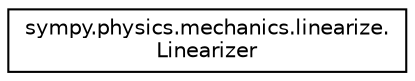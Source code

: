 digraph "Graphical Class Hierarchy"
{
 // LATEX_PDF_SIZE
  edge [fontname="Helvetica",fontsize="10",labelfontname="Helvetica",labelfontsize="10"];
  node [fontname="Helvetica",fontsize="10",shape=record];
  rankdir="LR";
  Node0 [label="sympy.physics.mechanics.linearize.\lLinearizer",height=0.2,width=0.4,color="black", fillcolor="white", style="filled",URL="$classsympy_1_1physics_1_1mechanics_1_1linearize_1_1Linearizer.html",tooltip=" "];
}
